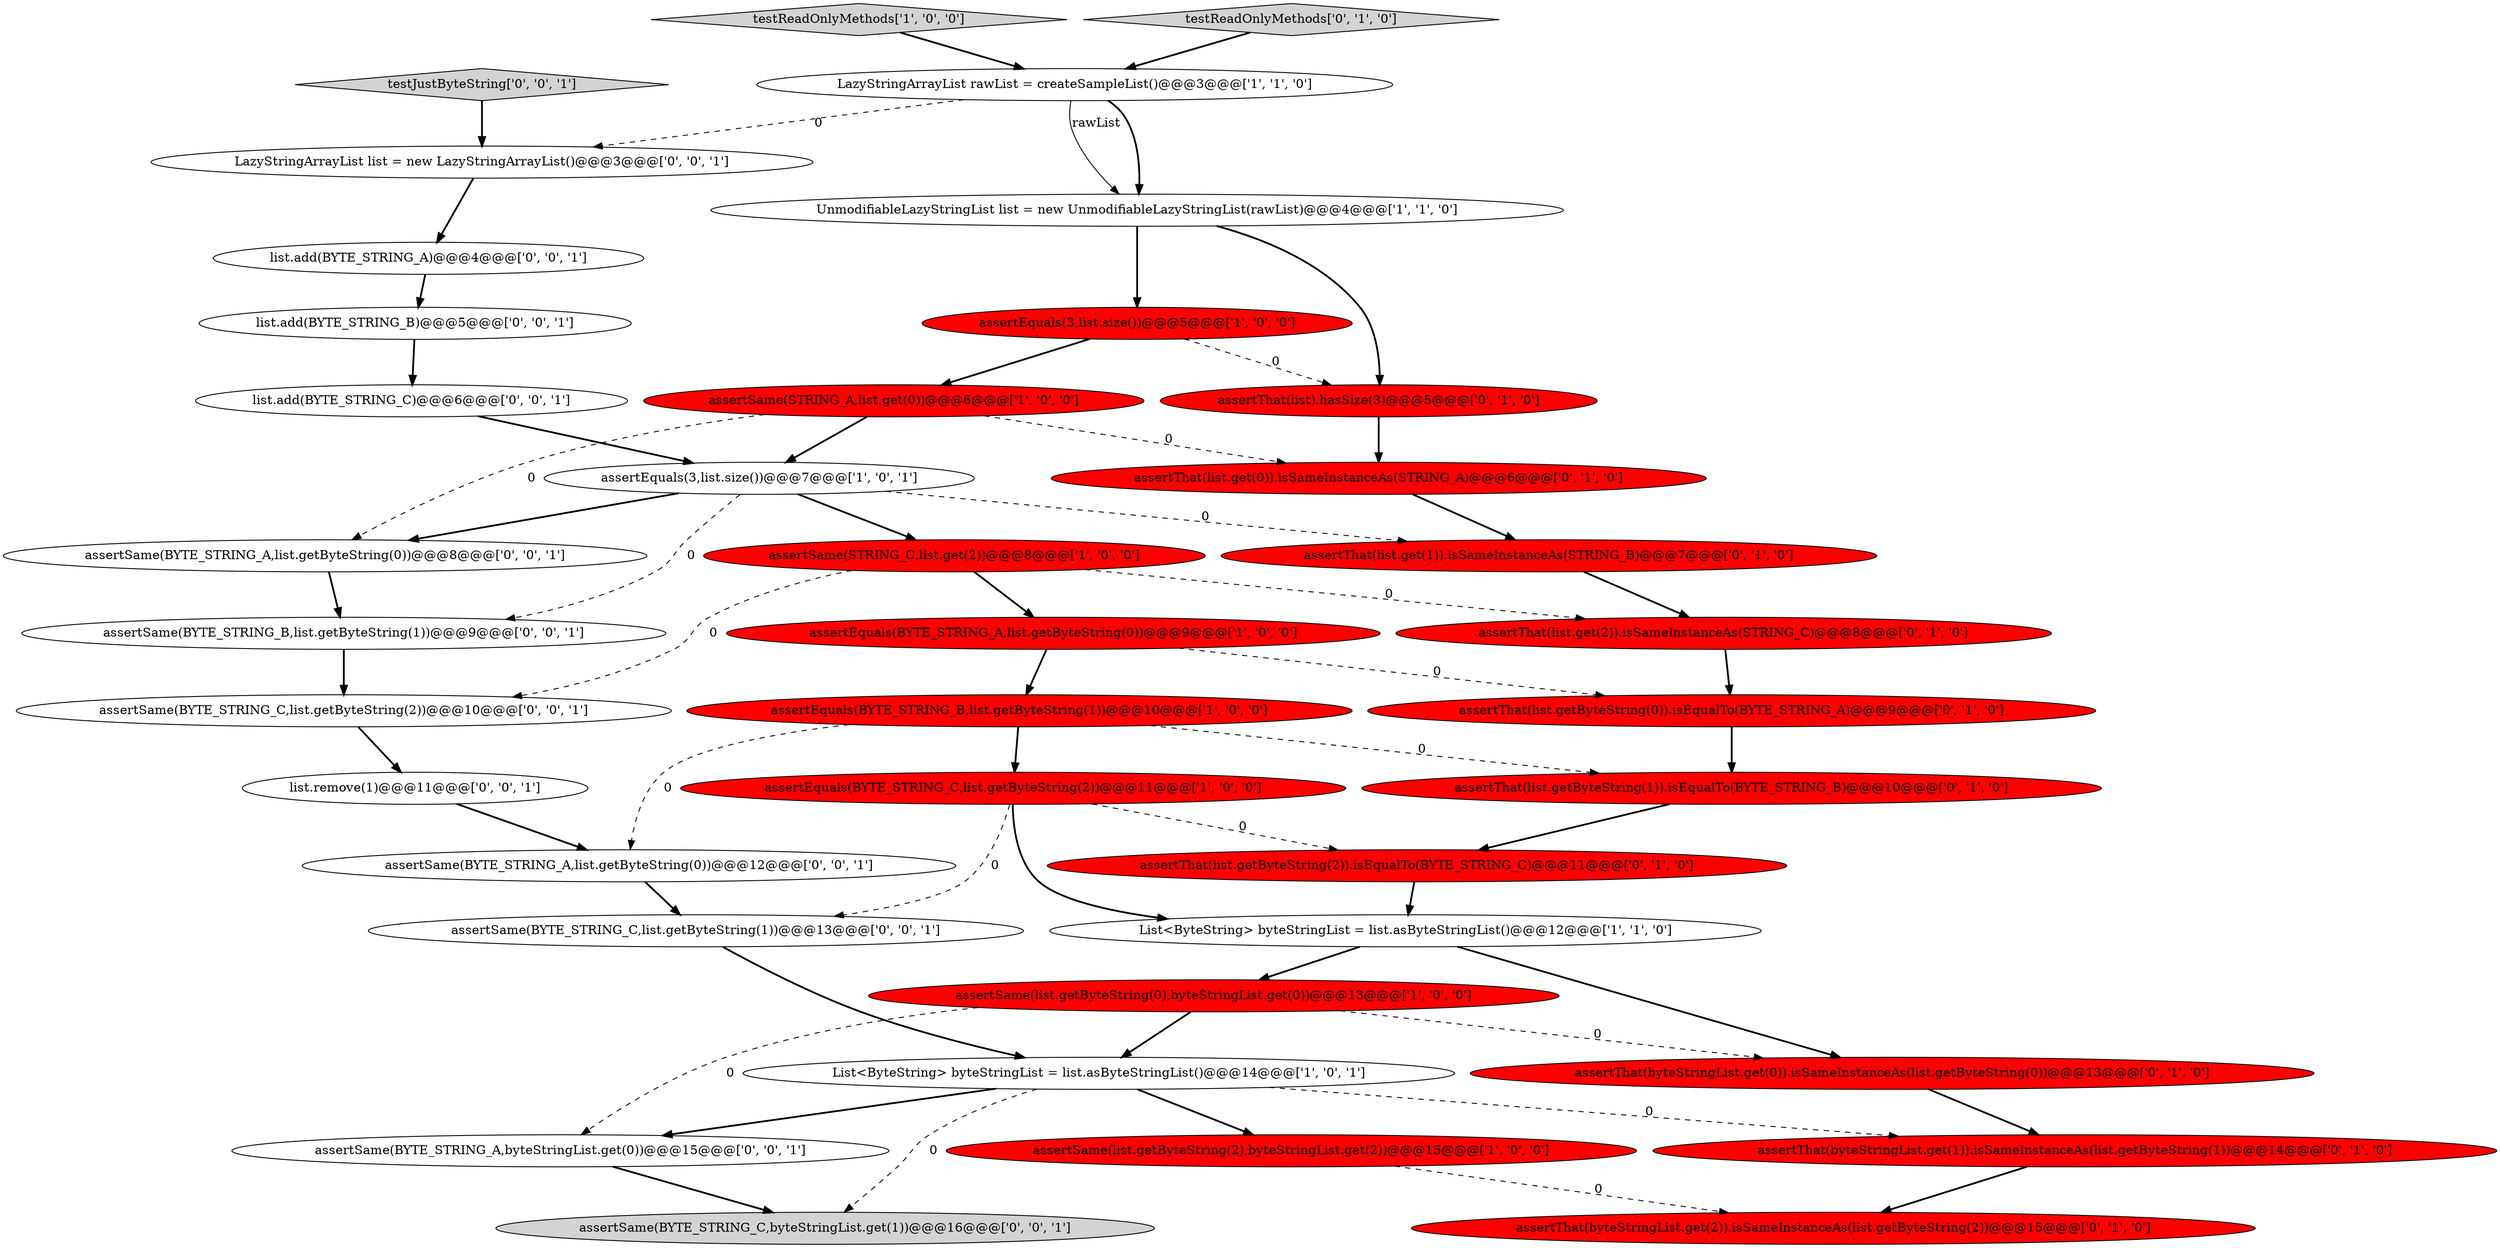 digraph {
22 [style = filled, label = "assertThat(list.getByteString(2)).isEqualTo(BYTE_STRING_C)@@@11@@@['0', '1', '0']", fillcolor = red, shape = ellipse image = "AAA1AAABBB2BBB"];
17 [style = filled, label = "assertThat(list.get(1)).isSameInstanceAs(STRING_B)@@@7@@@['0', '1', '0']", fillcolor = red, shape = ellipse image = "AAA1AAABBB2BBB"];
23 [style = filled, label = "assertThat(list.get(0)).isSameInstanceAs(STRING_A)@@@6@@@['0', '1', '0']", fillcolor = red, shape = ellipse image = "AAA1AAABBB2BBB"];
27 [style = filled, label = "assertSame(BYTE_STRING_B,list.getByteString(1))@@@9@@@['0', '0', '1']", fillcolor = white, shape = ellipse image = "AAA0AAABBB3BBB"];
13 [style = filled, label = "testReadOnlyMethods['1', '0', '0']", fillcolor = lightgray, shape = diamond image = "AAA0AAABBB1BBB"];
1 [style = filled, label = "assertEquals(3,list.size())@@@7@@@['1', '0', '1']", fillcolor = white, shape = ellipse image = "AAA0AAABBB1BBB"];
14 [style = filled, label = "testReadOnlyMethods['0', '1', '0']", fillcolor = lightgray, shape = diamond image = "AAA0AAABBB2BBB"];
20 [style = filled, label = "assertThat(list.getByteString(1)).isEqualTo(BYTE_STRING_B)@@@10@@@['0', '1', '0']", fillcolor = red, shape = ellipse image = "AAA1AAABBB2BBB"];
30 [style = filled, label = "list.remove(1)@@@11@@@['0', '0', '1']", fillcolor = white, shape = ellipse image = "AAA0AAABBB3BBB"];
0 [style = filled, label = "List<ByteString> byteStringList = list.asByteStringList()@@@12@@@['1', '1', '0']", fillcolor = white, shape = ellipse image = "AAA0AAABBB1BBB"];
32 [style = filled, label = "LazyStringArrayList list = new LazyStringArrayList()@@@3@@@['0', '0', '1']", fillcolor = white, shape = ellipse image = "AAA0AAABBB3BBB"];
2 [style = filled, label = "assertEquals(3,list.size())@@@5@@@['1', '0', '0']", fillcolor = red, shape = ellipse image = "AAA1AAABBB1BBB"];
18 [style = filled, label = "assertThat(byteStringList.get(0)).isSameInstanceAs(list.getByteString(0))@@@13@@@['0', '1', '0']", fillcolor = red, shape = ellipse image = "AAA1AAABBB2BBB"];
26 [style = filled, label = "list.add(BYTE_STRING_B)@@@5@@@['0', '0', '1']", fillcolor = white, shape = ellipse image = "AAA0AAABBB3BBB"];
4 [style = filled, label = "assertSame(STRING_A,list.get(0))@@@6@@@['1', '0', '0']", fillcolor = red, shape = ellipse image = "AAA1AAABBB1BBB"];
11 [style = filled, label = "assertEquals(BYTE_STRING_C,list.getByteString(2))@@@11@@@['1', '0', '0']", fillcolor = red, shape = ellipse image = "AAA1AAABBB1BBB"];
25 [style = filled, label = "assertSame(BYTE_STRING_C,list.getByteString(2))@@@10@@@['0', '0', '1']", fillcolor = white, shape = ellipse image = "AAA0AAABBB3BBB"];
9 [style = filled, label = "assertSame(STRING_C,list.get(2))@@@8@@@['1', '0', '0']", fillcolor = red, shape = ellipse image = "AAA1AAABBB1BBB"];
3 [style = filled, label = "LazyStringArrayList rawList = createSampleList()@@@3@@@['1', '1', '0']", fillcolor = white, shape = ellipse image = "AAA0AAABBB1BBB"];
33 [style = filled, label = "assertSame(BYTE_STRING_A,list.getByteString(0))@@@8@@@['0', '0', '1']", fillcolor = white, shape = ellipse image = "AAA0AAABBB3BBB"];
12 [style = filled, label = "assertSame(list.getByteString(0),byteStringList.get(0))@@@13@@@['1', '0', '0']", fillcolor = red, shape = ellipse image = "AAA1AAABBB1BBB"];
29 [style = filled, label = "assertSame(BYTE_STRING_A,byteStringList.get(0))@@@15@@@['0', '0', '1']", fillcolor = white, shape = ellipse image = "AAA0AAABBB3BBB"];
35 [style = filled, label = "list.add(BYTE_STRING_A)@@@4@@@['0', '0', '1']", fillcolor = white, shape = ellipse image = "AAA0AAABBB3BBB"];
37 [style = filled, label = "list.add(BYTE_STRING_C)@@@6@@@['0', '0', '1']", fillcolor = white, shape = ellipse image = "AAA0AAABBB3BBB"];
31 [style = filled, label = "testJustByteString['0', '0', '1']", fillcolor = lightgray, shape = diamond image = "AAA0AAABBB3BBB"];
24 [style = filled, label = "assertThat(list.getByteString(0)).isEqualTo(BYTE_STRING_A)@@@9@@@['0', '1', '0']", fillcolor = red, shape = ellipse image = "AAA1AAABBB2BBB"];
34 [style = filled, label = "assertSame(BYTE_STRING_C,byteStringList.get(1))@@@16@@@['0', '0', '1']", fillcolor = lightgray, shape = ellipse image = "AAA0AAABBB3BBB"];
7 [style = filled, label = "UnmodifiableLazyStringList list = new UnmodifiableLazyStringList(rawList)@@@4@@@['1', '1', '0']", fillcolor = white, shape = ellipse image = "AAA0AAABBB1BBB"];
28 [style = filled, label = "assertSame(BYTE_STRING_C,list.getByteString(1))@@@13@@@['0', '0', '1']", fillcolor = white, shape = ellipse image = "AAA0AAABBB3BBB"];
16 [style = filled, label = "assertThat(list.get(2)).isSameInstanceAs(STRING_C)@@@8@@@['0', '1', '0']", fillcolor = red, shape = ellipse image = "AAA1AAABBB2BBB"];
15 [style = filled, label = "assertThat(byteStringList.get(2)).isSameInstanceAs(list.getByteString(2))@@@15@@@['0', '1', '0']", fillcolor = red, shape = ellipse image = "AAA1AAABBB2BBB"];
5 [style = filled, label = "List<ByteString> byteStringList = list.asByteStringList()@@@14@@@['1', '0', '1']", fillcolor = white, shape = ellipse image = "AAA0AAABBB1BBB"];
19 [style = filled, label = "assertThat(list).hasSize(3)@@@5@@@['0', '1', '0']", fillcolor = red, shape = ellipse image = "AAA1AAABBB2BBB"];
8 [style = filled, label = "assertSame(list.getByteString(2),byteStringList.get(2))@@@15@@@['1', '0', '0']", fillcolor = red, shape = ellipse image = "AAA1AAABBB1BBB"];
6 [style = filled, label = "assertEquals(BYTE_STRING_A,list.getByteString(0))@@@9@@@['1', '0', '0']", fillcolor = red, shape = ellipse image = "AAA1AAABBB1BBB"];
10 [style = filled, label = "assertEquals(BYTE_STRING_B,list.getByteString(1))@@@10@@@['1', '0', '0']", fillcolor = red, shape = ellipse image = "AAA1AAABBB1BBB"];
36 [style = filled, label = "assertSame(BYTE_STRING_A,list.getByteString(0))@@@12@@@['0', '0', '1']", fillcolor = white, shape = ellipse image = "AAA0AAABBB3BBB"];
21 [style = filled, label = "assertThat(byteStringList.get(1)).isSameInstanceAs(list.getByteString(1))@@@14@@@['0', '1', '0']", fillcolor = red, shape = ellipse image = "AAA1AAABBB2BBB"];
14->3 [style = bold, label=""];
32->35 [style = bold, label=""];
5->8 [style = bold, label=""];
5->29 [style = bold, label=""];
9->16 [style = dashed, label="0"];
28->5 [style = bold, label=""];
2->19 [style = dashed, label="0"];
12->5 [style = bold, label=""];
10->36 [style = dashed, label="0"];
25->30 [style = bold, label=""];
16->24 [style = bold, label=""];
0->12 [style = bold, label=""];
21->15 [style = bold, label=""];
37->1 [style = bold, label=""];
31->32 [style = bold, label=""];
8->15 [style = dashed, label="0"];
11->22 [style = dashed, label="0"];
1->27 [style = dashed, label="0"];
36->28 [style = bold, label=""];
30->36 [style = bold, label=""];
29->34 [style = bold, label=""];
2->4 [style = bold, label=""];
33->27 [style = bold, label=""];
4->33 [style = dashed, label="0"];
5->34 [style = dashed, label="0"];
1->9 [style = bold, label=""];
9->6 [style = bold, label=""];
20->22 [style = bold, label=""];
24->20 [style = bold, label=""];
11->28 [style = dashed, label="0"];
1->33 [style = bold, label=""];
11->0 [style = bold, label=""];
1->17 [style = dashed, label="0"];
22->0 [style = bold, label=""];
13->3 [style = bold, label=""];
3->7 [style = bold, label=""];
7->2 [style = bold, label=""];
6->24 [style = dashed, label="0"];
19->23 [style = bold, label=""];
6->10 [style = bold, label=""];
9->25 [style = dashed, label="0"];
12->29 [style = dashed, label="0"];
5->21 [style = dashed, label="0"];
12->18 [style = dashed, label="0"];
23->17 [style = bold, label=""];
0->18 [style = bold, label=""];
26->37 [style = bold, label=""];
4->1 [style = bold, label=""];
10->20 [style = dashed, label="0"];
18->21 [style = bold, label=""];
3->32 [style = dashed, label="0"];
4->23 [style = dashed, label="0"];
7->19 [style = bold, label=""];
35->26 [style = bold, label=""];
27->25 [style = bold, label=""];
17->16 [style = bold, label=""];
3->7 [style = solid, label="rawList"];
10->11 [style = bold, label=""];
}
